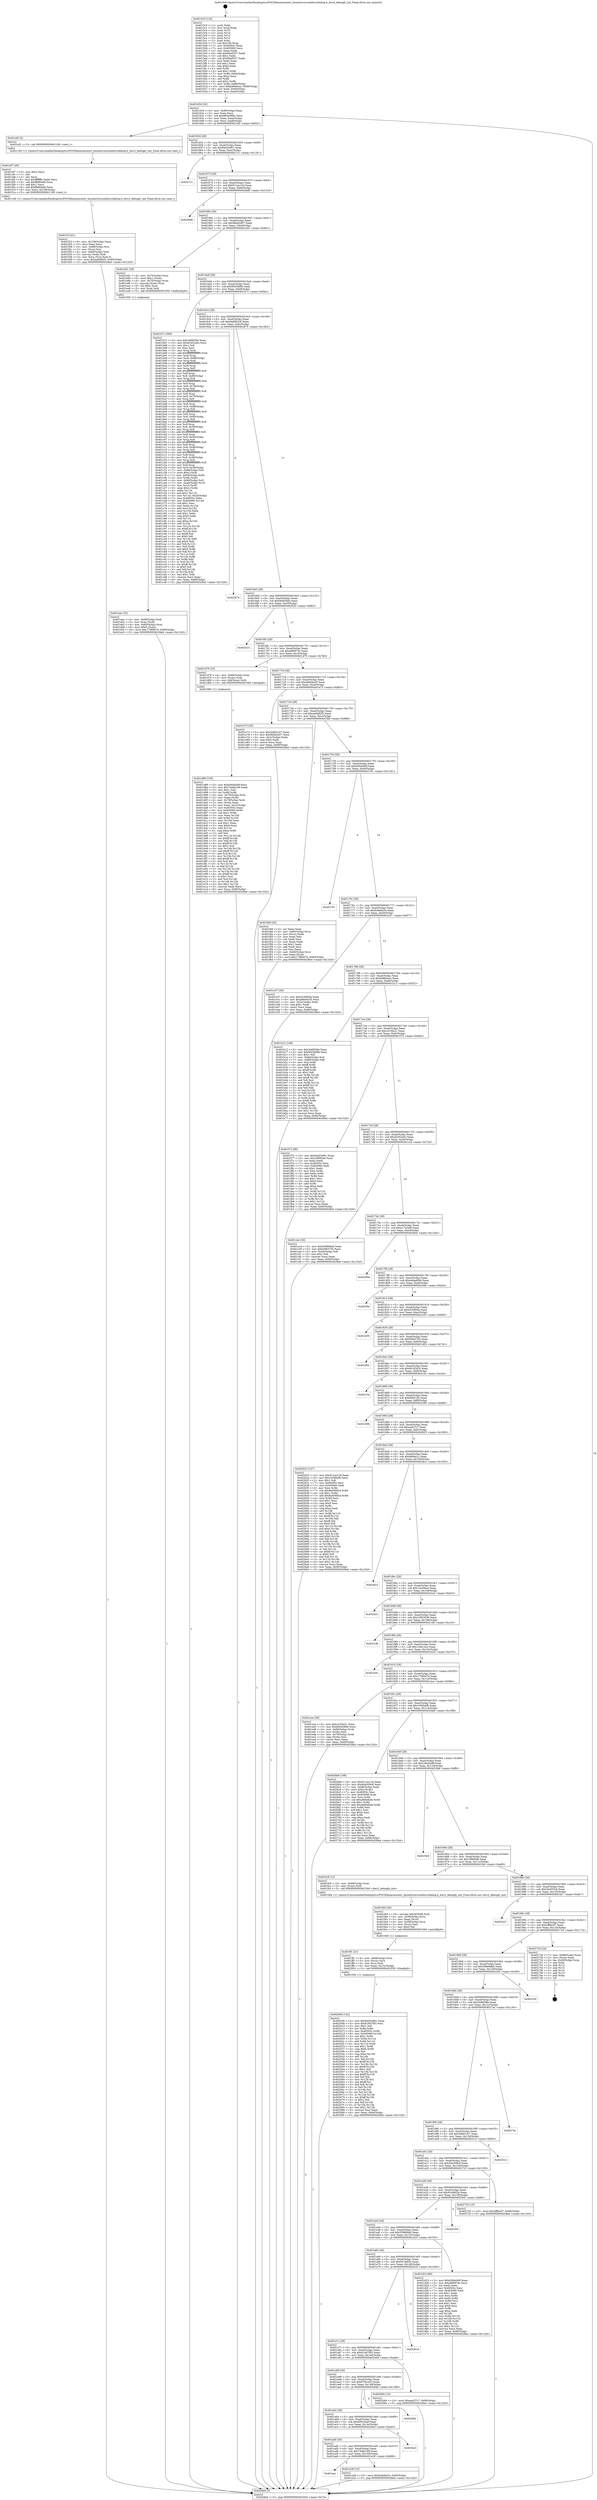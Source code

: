 digraph "0x4015c0" {
  label = "0x4015c0 (/mnt/c/Users/mathe/Desktop/tcc/POCII/binaries/extr_linuxdriversusbdwc2debug.h_dwc2_debugfs_init_Final-ollvm.out::main(0))"
  labelloc = "t"
  node[shape=record]

  Entry [label="",width=0.3,height=0.3,shape=circle,fillcolor=black,style=filled]
  "0x401634" [label="{
     0x401634 [32]\l
     | [instrs]\l
     &nbsp;&nbsp;0x401634 \<+6\>: mov -0x90(%rbp),%eax\l
     &nbsp;&nbsp;0x40163a \<+2\>: mov %eax,%ecx\l
     &nbsp;&nbsp;0x40163c \<+6\>: sub $0x800e3860,%ecx\l
     &nbsp;&nbsp;0x401642 \<+6\>: mov %eax,-0xa4(%rbp)\l
     &nbsp;&nbsp;0x401648 \<+6\>: mov %ecx,-0xa8(%rbp)\l
     &nbsp;&nbsp;0x40164e \<+6\>: je 0000000000401ef2 \<main+0x932\>\l
  }"]
  "0x401ef2" [label="{
     0x401ef2 [5]\l
     | [instrs]\l
     &nbsp;&nbsp;0x401ef2 \<+5\>: call 0000000000401160 \<next_i\>\l
     | [calls]\l
     &nbsp;&nbsp;0x401160 \{1\} (/mnt/c/Users/mathe/Desktop/tcc/POCII/binaries/extr_linuxdriversusbdwc2debug.h_dwc2_debugfs_init_Final-ollvm.out::next_i)\l
  }"]
  "0x401654" [label="{
     0x401654 [28]\l
     | [instrs]\l
     &nbsp;&nbsp;0x401654 \<+5\>: jmp 0000000000401659 \<main+0x99\>\l
     &nbsp;&nbsp;0x401659 \<+6\>: mov -0xa4(%rbp),%eax\l
     &nbsp;&nbsp;0x40165f \<+5\>: sub $0x84d24981,%eax\l
     &nbsp;&nbsp;0x401664 \<+6\>: mov %eax,-0xac(%rbp)\l
     &nbsp;&nbsp;0x40166a \<+6\>: je 00000000004027c1 \<main+0x1201\>\l
  }"]
  Exit [label="",width=0.3,height=0.3,shape=circle,fillcolor=black,style=filled,peripheries=2]
  "0x4027c1" [label="{
     0x4027c1\l
  }", style=dashed]
  "0x401670" [label="{
     0x401670 [28]\l
     | [instrs]\l
     &nbsp;&nbsp;0x401670 \<+5\>: jmp 0000000000401675 \<main+0xb5\>\l
     &nbsp;&nbsp;0x401675 \<+6\>: mov -0xa4(%rbp),%eax\l
     &nbsp;&nbsp;0x40167b \<+5\>: sub $0x911ea12d,%eax\l
     &nbsp;&nbsp;0x401680 \<+6\>: mov %eax,-0xb0(%rbp)\l
     &nbsp;&nbsp;0x401686 \<+6\>: je 00000000004028d6 \<main+0x1316\>\l
  }"]
  "0x402006" [label="{
     0x402006 [142]\l
     | [instrs]\l
     &nbsp;&nbsp;0x402006 \<+5\>: mov $0x84d24981,%eax\l
     &nbsp;&nbsp;0x40200b \<+5\>: mov $0x616d7f93,%esi\l
     &nbsp;&nbsp;0x402010 \<+2\>: mov $0x1,%dl\l
     &nbsp;&nbsp;0x402012 \<+3\>: xor %r8d,%r8d\l
     &nbsp;&nbsp;0x402015 \<+8\>: mov 0x40505c,%r9d\l
     &nbsp;&nbsp;0x40201d \<+8\>: mov 0x405060,%r10d\l
     &nbsp;&nbsp;0x402025 \<+4\>: sub $0x1,%r8d\l
     &nbsp;&nbsp;0x402029 \<+3\>: mov %r9d,%r11d\l
     &nbsp;&nbsp;0x40202c \<+3\>: add %r8d,%r11d\l
     &nbsp;&nbsp;0x40202f \<+4\>: imul %r11d,%r9d\l
     &nbsp;&nbsp;0x402033 \<+4\>: and $0x1,%r9d\l
     &nbsp;&nbsp;0x402037 \<+4\>: cmp $0x0,%r9d\l
     &nbsp;&nbsp;0x40203b \<+3\>: sete %bl\l
     &nbsp;&nbsp;0x40203e \<+4\>: cmp $0xa,%r10d\l
     &nbsp;&nbsp;0x402042 \<+4\>: setl %r14b\l
     &nbsp;&nbsp;0x402046 \<+3\>: mov %bl,%r15b\l
     &nbsp;&nbsp;0x402049 \<+4\>: xor $0xff,%r15b\l
     &nbsp;&nbsp;0x40204d \<+3\>: mov %r14b,%r12b\l
     &nbsp;&nbsp;0x402050 \<+4\>: xor $0xff,%r12b\l
     &nbsp;&nbsp;0x402054 \<+3\>: xor $0x1,%dl\l
     &nbsp;&nbsp;0x402057 \<+3\>: mov %r15b,%r13b\l
     &nbsp;&nbsp;0x40205a \<+4\>: and $0xff,%r13b\l
     &nbsp;&nbsp;0x40205e \<+2\>: and %dl,%bl\l
     &nbsp;&nbsp;0x402060 \<+3\>: mov %r12b,%cl\l
     &nbsp;&nbsp;0x402063 \<+3\>: and $0xff,%cl\l
     &nbsp;&nbsp;0x402066 \<+3\>: and %dl,%r14b\l
     &nbsp;&nbsp;0x402069 \<+3\>: or %bl,%r13b\l
     &nbsp;&nbsp;0x40206c \<+3\>: or %r14b,%cl\l
     &nbsp;&nbsp;0x40206f \<+3\>: xor %cl,%r13b\l
     &nbsp;&nbsp;0x402072 \<+3\>: or %r12b,%r15b\l
     &nbsp;&nbsp;0x402075 \<+4\>: xor $0xff,%r15b\l
     &nbsp;&nbsp;0x402079 \<+3\>: or $0x1,%dl\l
     &nbsp;&nbsp;0x40207c \<+3\>: and %dl,%r15b\l
     &nbsp;&nbsp;0x40207f \<+3\>: or %r15b,%r13b\l
     &nbsp;&nbsp;0x402082 \<+4\>: test $0x1,%r13b\l
     &nbsp;&nbsp;0x402086 \<+3\>: cmovne %esi,%eax\l
     &nbsp;&nbsp;0x402089 \<+6\>: mov %eax,-0x90(%rbp)\l
     &nbsp;&nbsp;0x40208f \<+5\>: jmp 00000000004028ed \<main+0x132d\>\l
  }"]
  "0x4028d6" [label="{
     0x4028d6\l
  }", style=dashed]
  "0x40168c" [label="{
     0x40168c [28]\l
     | [instrs]\l
     &nbsp;&nbsp;0x40168c \<+5\>: jmp 0000000000401691 \<main+0xd1\>\l
     &nbsp;&nbsp;0x401691 \<+6\>: mov -0xa4(%rbp),%eax\l
     &nbsp;&nbsp;0x401697 \<+5\>: sub $0x96dd2d57,%eax\l
     &nbsp;&nbsp;0x40169c \<+6\>: mov %eax,-0xb4(%rbp)\l
     &nbsp;&nbsp;0x4016a2 \<+6\>: je 0000000000401e91 \<main+0x8d1\>\l
  }"]
  "0x401ff1" [label="{
     0x401ff1 [21]\l
     | [instrs]\l
     &nbsp;&nbsp;0x401ff1 \<+4\>: mov -0x68(%rbp),%rcx\l
     &nbsp;&nbsp;0x401ff5 \<+3\>: mov (%rcx),%rcx\l
     &nbsp;&nbsp;0x401ff8 \<+3\>: mov %rcx,%rdi\l
     &nbsp;&nbsp;0x401ffb \<+6\>: mov %eax,-0x15c(%rbp)\l
     &nbsp;&nbsp;0x402001 \<+5\>: call 0000000000401030 \<free@plt\>\l
     | [calls]\l
     &nbsp;&nbsp;0x401030 \{1\} (unknown)\l
  }"]
  "0x401e91" [label="{
     0x401e91 [29]\l
     | [instrs]\l
     &nbsp;&nbsp;0x401e91 \<+4\>: mov -0x70(%rbp),%rax\l
     &nbsp;&nbsp;0x401e95 \<+6\>: movl $0x1,(%rax)\l
     &nbsp;&nbsp;0x401e9b \<+4\>: mov -0x70(%rbp),%rax\l
     &nbsp;&nbsp;0x401e9f \<+3\>: movslq (%rax),%rax\l
     &nbsp;&nbsp;0x401ea2 \<+4\>: shl $0x2,%rax\l
     &nbsp;&nbsp;0x401ea6 \<+3\>: mov %rax,%rdi\l
     &nbsp;&nbsp;0x401ea9 \<+5\>: call 0000000000401050 \<malloc@plt\>\l
     | [calls]\l
     &nbsp;&nbsp;0x401050 \{1\} (unknown)\l
  }"]
  "0x4016a8" [label="{
     0x4016a8 [28]\l
     | [instrs]\l
     &nbsp;&nbsp;0x4016a8 \<+5\>: jmp 00000000004016ad \<main+0xed\>\l
     &nbsp;&nbsp;0x4016ad \<+6\>: mov -0xa4(%rbp),%eax\l
     &nbsp;&nbsp;0x4016b3 \<+5\>: sub $0x9925bf9b,%eax\l
     &nbsp;&nbsp;0x4016b8 \<+6\>: mov %eax,-0xb8(%rbp)\l
     &nbsp;&nbsp;0x4016be \<+6\>: je 0000000000401b7c \<main+0x5bc\>\l
  }"]
  "0x401fd4" [label="{
     0x401fd4 [29]\l
     | [instrs]\l
     &nbsp;&nbsp;0x401fd4 \<+10\>: movabs $0x4030d6,%rdi\l
     &nbsp;&nbsp;0x401fde \<+4\>: mov -0x58(%rbp),%rcx\l
     &nbsp;&nbsp;0x401fe2 \<+2\>: mov %eax,(%rcx)\l
     &nbsp;&nbsp;0x401fe4 \<+4\>: mov -0x58(%rbp),%rcx\l
     &nbsp;&nbsp;0x401fe8 \<+2\>: mov (%rcx),%esi\l
     &nbsp;&nbsp;0x401fea \<+2\>: mov $0x0,%al\l
     &nbsp;&nbsp;0x401fec \<+5\>: call 0000000000401040 \<printf@plt\>\l
     | [calls]\l
     &nbsp;&nbsp;0x401040 \{1\} (unknown)\l
  }"]
  "0x401b7c" [label="{
     0x401b7c [360]\l
     | [instrs]\l
     &nbsp;&nbsp;0x401b7c \<+5\>: mov $0x3e6fd38e,%eax\l
     &nbsp;&nbsp;0x401b81 \<+5\>: mov $0xd2452e0c,%ecx\l
     &nbsp;&nbsp;0x401b86 \<+2\>: mov $0x1,%dl\l
     &nbsp;&nbsp;0x401b88 \<+2\>: xor %esi,%esi\l
     &nbsp;&nbsp;0x401b8a \<+3\>: mov %rsp,%rdi\l
     &nbsp;&nbsp;0x401b8d \<+4\>: add $0xfffffffffffffff0,%rdi\l
     &nbsp;&nbsp;0x401b91 \<+3\>: mov %rdi,%rsp\l
     &nbsp;&nbsp;0x401b94 \<+7\>: mov %rdi,-0x88(%rbp)\l
     &nbsp;&nbsp;0x401b9b \<+3\>: mov %rsp,%rdi\l
     &nbsp;&nbsp;0x401b9e \<+4\>: add $0xfffffffffffffff0,%rdi\l
     &nbsp;&nbsp;0x401ba2 \<+3\>: mov %rdi,%rsp\l
     &nbsp;&nbsp;0x401ba5 \<+3\>: mov %rsp,%r8\l
     &nbsp;&nbsp;0x401ba8 \<+4\>: add $0xfffffffffffffff0,%r8\l
     &nbsp;&nbsp;0x401bac \<+3\>: mov %r8,%rsp\l
     &nbsp;&nbsp;0x401baf \<+4\>: mov %r8,-0x80(%rbp)\l
     &nbsp;&nbsp;0x401bb3 \<+3\>: mov %rsp,%r8\l
     &nbsp;&nbsp;0x401bb6 \<+4\>: add $0xfffffffffffffff0,%r8\l
     &nbsp;&nbsp;0x401bba \<+3\>: mov %r8,%rsp\l
     &nbsp;&nbsp;0x401bbd \<+4\>: mov %r8,-0x78(%rbp)\l
     &nbsp;&nbsp;0x401bc1 \<+3\>: mov %rsp,%r8\l
     &nbsp;&nbsp;0x401bc4 \<+4\>: add $0xfffffffffffffff0,%r8\l
     &nbsp;&nbsp;0x401bc8 \<+3\>: mov %r8,%rsp\l
     &nbsp;&nbsp;0x401bcb \<+4\>: mov %r8,-0x70(%rbp)\l
     &nbsp;&nbsp;0x401bcf \<+3\>: mov %rsp,%r8\l
     &nbsp;&nbsp;0x401bd2 \<+4\>: add $0xfffffffffffffff0,%r8\l
     &nbsp;&nbsp;0x401bd6 \<+3\>: mov %r8,%rsp\l
     &nbsp;&nbsp;0x401bd9 \<+4\>: mov %r8,-0x68(%rbp)\l
     &nbsp;&nbsp;0x401bdd \<+3\>: mov %rsp,%r8\l
     &nbsp;&nbsp;0x401be0 \<+4\>: add $0xfffffffffffffff0,%r8\l
     &nbsp;&nbsp;0x401be4 \<+3\>: mov %r8,%rsp\l
     &nbsp;&nbsp;0x401be7 \<+4\>: mov %r8,-0x60(%rbp)\l
     &nbsp;&nbsp;0x401beb \<+3\>: mov %rsp,%r8\l
     &nbsp;&nbsp;0x401bee \<+4\>: add $0xfffffffffffffff0,%r8\l
     &nbsp;&nbsp;0x401bf2 \<+3\>: mov %r8,%rsp\l
     &nbsp;&nbsp;0x401bf5 \<+4\>: mov %r8,-0x58(%rbp)\l
     &nbsp;&nbsp;0x401bf9 \<+3\>: mov %rsp,%r8\l
     &nbsp;&nbsp;0x401bfc \<+4\>: add $0xfffffffffffffff0,%r8\l
     &nbsp;&nbsp;0x401c00 \<+3\>: mov %r8,%rsp\l
     &nbsp;&nbsp;0x401c03 \<+4\>: mov %r8,-0x50(%rbp)\l
     &nbsp;&nbsp;0x401c07 \<+3\>: mov %rsp,%r8\l
     &nbsp;&nbsp;0x401c0a \<+4\>: add $0xfffffffffffffff0,%r8\l
     &nbsp;&nbsp;0x401c0e \<+3\>: mov %r8,%rsp\l
     &nbsp;&nbsp;0x401c11 \<+4\>: mov %r8,-0x48(%rbp)\l
     &nbsp;&nbsp;0x401c15 \<+3\>: mov %rsp,%r8\l
     &nbsp;&nbsp;0x401c18 \<+4\>: add $0xfffffffffffffff0,%r8\l
     &nbsp;&nbsp;0x401c1c \<+3\>: mov %r8,%rsp\l
     &nbsp;&nbsp;0x401c1f \<+4\>: mov %r8,-0x40(%rbp)\l
     &nbsp;&nbsp;0x401c23 \<+3\>: mov %rsp,%r8\l
     &nbsp;&nbsp;0x401c26 \<+4\>: add $0xfffffffffffffff0,%r8\l
     &nbsp;&nbsp;0x401c2a \<+3\>: mov %r8,%rsp\l
     &nbsp;&nbsp;0x401c2d \<+4\>: mov %r8,-0x38(%rbp)\l
     &nbsp;&nbsp;0x401c31 \<+7\>: mov -0x88(%rbp),%r8\l
     &nbsp;&nbsp;0x401c38 \<+7\>: movl $0x0,(%r8)\l
     &nbsp;&nbsp;0x401c3f \<+7\>: mov -0x94(%rbp),%r9d\l
     &nbsp;&nbsp;0x401c46 \<+3\>: mov %r9d,(%rdi)\l
     &nbsp;&nbsp;0x401c49 \<+4\>: mov -0x80(%rbp),%r8\l
     &nbsp;&nbsp;0x401c4d \<+7\>: mov -0xa0(%rbp),%r10\l
     &nbsp;&nbsp;0x401c54 \<+3\>: mov %r10,(%r8)\l
     &nbsp;&nbsp;0x401c57 \<+3\>: cmpl $0x2,(%rdi)\l
     &nbsp;&nbsp;0x401c5a \<+4\>: setne %r11b\l
     &nbsp;&nbsp;0x401c5e \<+4\>: and $0x1,%r11b\l
     &nbsp;&nbsp;0x401c62 \<+4\>: mov %r11b,-0x2d(%rbp)\l
     &nbsp;&nbsp;0x401c66 \<+7\>: mov 0x40505c,%ebx\l
     &nbsp;&nbsp;0x401c6d \<+8\>: mov 0x405060,%r14d\l
     &nbsp;&nbsp;0x401c75 \<+3\>: sub $0x1,%esi\l
     &nbsp;&nbsp;0x401c78 \<+3\>: mov %ebx,%r15d\l
     &nbsp;&nbsp;0x401c7b \<+3\>: add %esi,%r15d\l
     &nbsp;&nbsp;0x401c7e \<+4\>: imul %r15d,%ebx\l
     &nbsp;&nbsp;0x401c82 \<+3\>: and $0x1,%ebx\l
     &nbsp;&nbsp;0x401c85 \<+3\>: cmp $0x0,%ebx\l
     &nbsp;&nbsp;0x401c88 \<+4\>: sete %r11b\l
     &nbsp;&nbsp;0x401c8c \<+4\>: cmp $0xa,%r14d\l
     &nbsp;&nbsp;0x401c90 \<+4\>: setl %r12b\l
     &nbsp;&nbsp;0x401c94 \<+3\>: mov %r11b,%r13b\l
     &nbsp;&nbsp;0x401c97 \<+4\>: xor $0xff,%r13b\l
     &nbsp;&nbsp;0x401c9b \<+3\>: mov %r12b,%sil\l
     &nbsp;&nbsp;0x401c9e \<+4\>: xor $0xff,%sil\l
     &nbsp;&nbsp;0x401ca2 \<+3\>: xor $0x0,%dl\l
     &nbsp;&nbsp;0x401ca5 \<+3\>: mov %r13b,%dil\l
     &nbsp;&nbsp;0x401ca8 \<+4\>: and $0x0,%dil\l
     &nbsp;&nbsp;0x401cac \<+3\>: and %dl,%r11b\l
     &nbsp;&nbsp;0x401caf \<+3\>: mov %sil,%r8b\l
     &nbsp;&nbsp;0x401cb2 \<+4\>: and $0x0,%r8b\l
     &nbsp;&nbsp;0x401cb6 \<+3\>: and %dl,%r12b\l
     &nbsp;&nbsp;0x401cb9 \<+3\>: or %r11b,%dil\l
     &nbsp;&nbsp;0x401cbc \<+3\>: or %r12b,%r8b\l
     &nbsp;&nbsp;0x401cbf \<+3\>: xor %r8b,%dil\l
     &nbsp;&nbsp;0x401cc2 \<+3\>: or %sil,%r13b\l
     &nbsp;&nbsp;0x401cc5 \<+4\>: xor $0xff,%r13b\l
     &nbsp;&nbsp;0x401cc9 \<+3\>: or $0x0,%dl\l
     &nbsp;&nbsp;0x401ccc \<+3\>: and %dl,%r13b\l
     &nbsp;&nbsp;0x401ccf \<+3\>: or %r13b,%dil\l
     &nbsp;&nbsp;0x401cd2 \<+4\>: test $0x1,%dil\l
     &nbsp;&nbsp;0x401cd6 \<+3\>: cmovne %ecx,%eax\l
     &nbsp;&nbsp;0x401cd9 \<+6\>: mov %eax,-0x90(%rbp)\l
     &nbsp;&nbsp;0x401cdf \<+5\>: jmp 00000000004028ed \<main+0x132d\>\l
  }"]
  "0x4016c4" [label="{
     0x4016c4 [28]\l
     | [instrs]\l
     &nbsp;&nbsp;0x4016c4 \<+5\>: jmp 00000000004016c9 \<main+0x109\>\l
     &nbsp;&nbsp;0x4016c9 \<+6\>: mov -0xa4(%rbp),%eax\l
     &nbsp;&nbsp;0x4016cf \<+5\>: sub $0x9a8803c9,%eax\l
     &nbsp;&nbsp;0x4016d4 \<+6\>: mov %eax,-0xbc(%rbp)\l
     &nbsp;&nbsp;0x4016da \<+6\>: je 0000000000402875 \<main+0x12b5\>\l
  }"]
  "0x401f1f" [label="{
     0x401f1f [41]\l
     | [instrs]\l
     &nbsp;&nbsp;0x401f1f \<+6\>: mov -0x158(%rbp),%ecx\l
     &nbsp;&nbsp;0x401f25 \<+3\>: imul %eax,%ecx\l
     &nbsp;&nbsp;0x401f28 \<+4\>: mov -0x68(%rbp),%rsi\l
     &nbsp;&nbsp;0x401f2c \<+3\>: mov (%rsi),%rsi\l
     &nbsp;&nbsp;0x401f2f \<+4\>: mov -0x60(%rbp),%rdi\l
     &nbsp;&nbsp;0x401f33 \<+3\>: movslq (%rdi),%rdi\l
     &nbsp;&nbsp;0x401f36 \<+3\>: mov %ecx,(%rsi,%rdi,4)\l
     &nbsp;&nbsp;0x401f39 \<+10\>: movl $0xae0d82f3,-0x90(%rbp)\l
     &nbsp;&nbsp;0x401f43 \<+5\>: jmp 00000000004028ed \<main+0x132d\>\l
  }"]
  "0x402875" [label="{
     0x402875\l
  }", style=dashed]
  "0x4016e0" [label="{
     0x4016e0 [28]\l
     | [instrs]\l
     &nbsp;&nbsp;0x4016e0 \<+5\>: jmp 00000000004016e5 \<main+0x125\>\l
     &nbsp;&nbsp;0x4016e5 \<+6\>: mov -0xa4(%rbp),%eax\l
     &nbsp;&nbsp;0x4016eb \<+5\>: sub $0x9ef438da,%eax\l
     &nbsp;&nbsp;0x4016f0 \<+6\>: mov %eax,-0xc0(%rbp)\l
     &nbsp;&nbsp;0x4016f6 \<+6\>: je 0000000000402523 \<main+0xf63\>\l
  }"]
  "0x401ef7" [label="{
     0x401ef7 [40]\l
     | [instrs]\l
     &nbsp;&nbsp;0x401ef7 \<+5\>: mov $0x2,%ecx\l
     &nbsp;&nbsp;0x401efc \<+1\>: cltd\l
     &nbsp;&nbsp;0x401efd \<+2\>: idiv %ecx\l
     &nbsp;&nbsp;0x401eff \<+6\>: imul $0xfffffffe,%edx,%ecx\l
     &nbsp;&nbsp;0x401f05 \<+6\>: sub $0xffe80a68,%ecx\l
     &nbsp;&nbsp;0x401f0b \<+3\>: add $0x1,%ecx\l
     &nbsp;&nbsp;0x401f0e \<+6\>: add $0xffe80a68,%ecx\l
     &nbsp;&nbsp;0x401f14 \<+6\>: mov %ecx,-0x158(%rbp)\l
     &nbsp;&nbsp;0x401f1a \<+5\>: call 0000000000401160 \<next_i\>\l
     | [calls]\l
     &nbsp;&nbsp;0x401160 \{1\} (/mnt/c/Users/mathe/Desktop/tcc/POCII/binaries/extr_linuxdriversusbdwc2debug.h_dwc2_debugfs_init_Final-ollvm.out::next_i)\l
  }"]
  "0x402523" [label="{
     0x402523\l
  }", style=dashed]
  "0x4016fc" [label="{
     0x4016fc [28]\l
     | [instrs]\l
     &nbsp;&nbsp;0x4016fc \<+5\>: jmp 0000000000401701 \<main+0x141\>\l
     &nbsp;&nbsp;0x401701 \<+6\>: mov -0xa4(%rbp),%eax\l
     &nbsp;&nbsp;0x401707 \<+5\>: sub $0xa6f697dc,%eax\l
     &nbsp;&nbsp;0x40170c \<+6\>: mov %eax,-0xc4(%rbp)\l
     &nbsp;&nbsp;0x401712 \<+6\>: je 0000000000401d79 \<main+0x7b9\>\l
  }"]
  "0x401eae" [label="{
     0x401eae [32]\l
     | [instrs]\l
     &nbsp;&nbsp;0x401eae \<+4\>: mov -0x68(%rbp),%rdi\l
     &nbsp;&nbsp;0x401eb2 \<+3\>: mov %rax,(%rdi)\l
     &nbsp;&nbsp;0x401eb5 \<+4\>: mov -0x60(%rbp),%rax\l
     &nbsp;&nbsp;0x401eb9 \<+6\>: movl $0x0,(%rax)\l
     &nbsp;&nbsp;0x401ebf \<+10\>: movl $0x17080d7d,-0x90(%rbp)\l
     &nbsp;&nbsp;0x401ec9 \<+5\>: jmp 00000000004028ed \<main+0x132d\>\l
  }"]
  "0x401d79" [label="{
     0x401d79 [16]\l
     | [instrs]\l
     &nbsp;&nbsp;0x401d79 \<+4\>: mov -0x80(%rbp),%rax\l
     &nbsp;&nbsp;0x401d7d \<+3\>: mov (%rax),%rax\l
     &nbsp;&nbsp;0x401d80 \<+4\>: mov 0x8(%rax),%rdi\l
     &nbsp;&nbsp;0x401d84 \<+5\>: call 0000000000401060 \<atoi@plt\>\l
     | [calls]\l
     &nbsp;&nbsp;0x401060 \{1\} (unknown)\l
  }"]
  "0x401718" [label="{
     0x401718 [28]\l
     | [instrs]\l
     &nbsp;&nbsp;0x401718 \<+5\>: jmp 000000000040171d \<main+0x15d\>\l
     &nbsp;&nbsp;0x40171d \<+6\>: mov -0xa4(%rbp),%eax\l
     &nbsp;&nbsp;0x401723 \<+5\>: sub $0xab6d4a35,%eax\l
     &nbsp;&nbsp;0x401728 \<+6\>: mov %eax,-0xc8(%rbp)\l
     &nbsp;&nbsp;0x40172e \<+6\>: je 0000000000401e73 \<main+0x8b3\>\l
  }"]
  "0x401aec" [label="{
     0x401aec\l
  }", style=dashed]
  "0x401e73" [label="{
     0x401e73 [30]\l
     | [instrs]\l
     &nbsp;&nbsp;0x401e73 \<+5\>: mov $0x3e9b5167,%eax\l
     &nbsp;&nbsp;0x401e78 \<+5\>: mov $0x96dd2d57,%ecx\l
     &nbsp;&nbsp;0x401e7d \<+3\>: mov -0x2c(%rbp),%edx\l
     &nbsp;&nbsp;0x401e80 \<+3\>: cmp $0x0,%edx\l
     &nbsp;&nbsp;0x401e83 \<+3\>: cmove %ecx,%eax\l
     &nbsp;&nbsp;0x401e86 \<+6\>: mov %eax,-0x90(%rbp)\l
     &nbsp;&nbsp;0x401e8c \<+5\>: jmp 00000000004028ed \<main+0x132d\>\l
  }"]
  "0x401734" [label="{
     0x401734 [28]\l
     | [instrs]\l
     &nbsp;&nbsp;0x401734 \<+5\>: jmp 0000000000401739 \<main+0x179\>\l
     &nbsp;&nbsp;0x401739 \<+6\>: mov -0xa4(%rbp),%eax\l
     &nbsp;&nbsp;0x40173f \<+5\>: sub $0xae0d82f3,%eax\l
     &nbsp;&nbsp;0x401744 \<+6\>: mov %eax,-0xcc(%rbp)\l
     &nbsp;&nbsp;0x40174a \<+6\>: je 0000000000401f48 \<main+0x988\>\l
  }"]
  "0x401e28" [label="{
     0x401e28 [15]\l
     | [instrs]\l
     &nbsp;&nbsp;0x401e28 \<+10\>: movl $0xbc8e8a34,-0x90(%rbp)\l
     &nbsp;&nbsp;0x401e32 \<+5\>: jmp 00000000004028ed \<main+0x132d\>\l
  }"]
  "0x401f48" [label="{
     0x401f48 [42]\l
     | [instrs]\l
     &nbsp;&nbsp;0x401f48 \<+2\>: xor %eax,%eax\l
     &nbsp;&nbsp;0x401f4a \<+4\>: mov -0x60(%rbp),%rcx\l
     &nbsp;&nbsp;0x401f4e \<+2\>: mov (%rcx),%edx\l
     &nbsp;&nbsp;0x401f50 \<+2\>: mov %eax,%esi\l
     &nbsp;&nbsp;0x401f52 \<+2\>: sub %edx,%esi\l
     &nbsp;&nbsp;0x401f54 \<+2\>: mov %eax,%edx\l
     &nbsp;&nbsp;0x401f56 \<+3\>: sub $0x1,%edx\l
     &nbsp;&nbsp;0x401f59 \<+2\>: add %edx,%esi\l
     &nbsp;&nbsp;0x401f5b \<+2\>: sub %esi,%eax\l
     &nbsp;&nbsp;0x401f5d \<+4\>: mov -0x60(%rbp),%rcx\l
     &nbsp;&nbsp;0x401f61 \<+2\>: mov %eax,(%rcx)\l
     &nbsp;&nbsp;0x401f63 \<+10\>: movl $0x17080d7d,-0x90(%rbp)\l
     &nbsp;&nbsp;0x401f6d \<+5\>: jmp 00000000004028ed \<main+0x132d\>\l
  }"]
  "0x401750" [label="{
     0x401750 [28]\l
     | [instrs]\l
     &nbsp;&nbsp;0x401750 \<+5\>: jmp 0000000000401755 \<main+0x195\>\l
     &nbsp;&nbsp;0x401755 \<+6\>: mov -0xa4(%rbp),%eax\l
     &nbsp;&nbsp;0x40175b \<+5\>: sub $0xb56dd40f,%eax\l
     &nbsp;&nbsp;0x401760 \<+6\>: mov %eax,-0xd0(%rbp)\l
     &nbsp;&nbsp;0x401766 \<+6\>: je 0000000000402791 \<main+0x11d1\>\l
  }"]
  "0x401ad0" [label="{
     0x401ad0 [28]\l
     | [instrs]\l
     &nbsp;&nbsp;0x401ad0 \<+5\>: jmp 0000000000401ad5 \<main+0x515\>\l
     &nbsp;&nbsp;0x401ad5 \<+6\>: mov -0xa4(%rbp),%eax\l
     &nbsp;&nbsp;0x401adb \<+5\>: sub $0x74dde169,%eax\l
     &nbsp;&nbsp;0x401ae0 \<+6\>: mov %eax,-0x150(%rbp)\l
     &nbsp;&nbsp;0x401ae6 \<+6\>: je 0000000000401e28 \<main+0x868\>\l
  }"]
  "0x402791" [label="{
     0x402791\l
  }", style=dashed]
  "0x40176c" [label="{
     0x40176c [28]\l
     | [instrs]\l
     &nbsp;&nbsp;0x40176c \<+5\>: jmp 0000000000401771 \<main+0x1b1\>\l
     &nbsp;&nbsp;0x401771 \<+6\>: mov -0xa4(%rbp),%eax\l
     &nbsp;&nbsp;0x401777 \<+5\>: sub $0xbc8e8a34,%eax\l
     &nbsp;&nbsp;0x40177c \<+6\>: mov %eax,-0xd4(%rbp)\l
     &nbsp;&nbsp;0x401782 \<+6\>: je 0000000000401e37 \<main+0x877\>\l
  }"]
  "0x4020a3" [label="{
     0x4020a3\l
  }", style=dashed]
  "0x401e37" [label="{
     0x401e37 [30]\l
     | [instrs]\l
     &nbsp;&nbsp;0x401e37 \<+5\>: mov $0xe530f44b,%eax\l
     &nbsp;&nbsp;0x401e3c \<+5\>: mov $0xab6d4a35,%ecx\l
     &nbsp;&nbsp;0x401e41 \<+3\>: mov -0x2c(%rbp),%edx\l
     &nbsp;&nbsp;0x401e44 \<+3\>: cmp $0x1,%edx\l
     &nbsp;&nbsp;0x401e47 \<+3\>: cmovl %ecx,%eax\l
     &nbsp;&nbsp;0x401e4a \<+6\>: mov %eax,-0x90(%rbp)\l
     &nbsp;&nbsp;0x401e50 \<+5\>: jmp 00000000004028ed \<main+0x132d\>\l
  }"]
  "0x401788" [label="{
     0x401788 [28]\l
     | [instrs]\l
     &nbsp;&nbsp;0x401788 \<+5\>: jmp 000000000040178d \<main+0x1cd\>\l
     &nbsp;&nbsp;0x40178d \<+6\>: mov -0xa4(%rbp),%eax\l
     &nbsp;&nbsp;0x401793 \<+5\>: sub $0xbd6b9cec,%eax\l
     &nbsp;&nbsp;0x401798 \<+6\>: mov %eax,-0xd8(%rbp)\l
     &nbsp;&nbsp;0x40179e \<+6\>: je 0000000000401b12 \<main+0x552\>\l
  }"]
  "0x401ab4" [label="{
     0x401ab4 [28]\l
     | [instrs]\l
     &nbsp;&nbsp;0x401ab4 \<+5\>: jmp 0000000000401ab9 \<main+0x4f9\>\l
     &nbsp;&nbsp;0x401ab9 \<+6\>: mov -0xa4(%rbp),%eax\l
     &nbsp;&nbsp;0x401abf \<+5\>: sub $0x69916aaf,%eax\l
     &nbsp;&nbsp;0x401ac4 \<+6\>: mov %eax,-0x14c(%rbp)\l
     &nbsp;&nbsp;0x401aca \<+6\>: je 00000000004020a3 \<main+0xae3\>\l
  }"]
  "0x401b12" [label="{
     0x401b12 [106]\l
     | [instrs]\l
     &nbsp;&nbsp;0x401b12 \<+5\>: mov $0x3e6fd38e,%eax\l
     &nbsp;&nbsp;0x401b17 \<+5\>: mov $0x9925bf9b,%ecx\l
     &nbsp;&nbsp;0x401b1c \<+2\>: mov $0x1,%dl\l
     &nbsp;&nbsp;0x401b1e \<+7\>: mov -0x8a(%rbp),%sil\l
     &nbsp;&nbsp;0x401b25 \<+7\>: mov -0x89(%rbp),%dil\l
     &nbsp;&nbsp;0x401b2c \<+3\>: mov %sil,%r8b\l
     &nbsp;&nbsp;0x401b2f \<+4\>: xor $0xff,%r8b\l
     &nbsp;&nbsp;0x401b33 \<+3\>: mov %dil,%r9b\l
     &nbsp;&nbsp;0x401b36 \<+4\>: xor $0xff,%r9b\l
     &nbsp;&nbsp;0x401b3a \<+3\>: xor $0x1,%dl\l
     &nbsp;&nbsp;0x401b3d \<+3\>: mov %r8b,%r10b\l
     &nbsp;&nbsp;0x401b40 \<+4\>: and $0xff,%r10b\l
     &nbsp;&nbsp;0x401b44 \<+3\>: and %dl,%sil\l
     &nbsp;&nbsp;0x401b47 \<+3\>: mov %r9b,%r11b\l
     &nbsp;&nbsp;0x401b4a \<+4\>: and $0xff,%r11b\l
     &nbsp;&nbsp;0x401b4e \<+3\>: and %dl,%dil\l
     &nbsp;&nbsp;0x401b51 \<+3\>: or %sil,%r10b\l
     &nbsp;&nbsp;0x401b54 \<+3\>: or %dil,%r11b\l
     &nbsp;&nbsp;0x401b57 \<+3\>: xor %r11b,%r10b\l
     &nbsp;&nbsp;0x401b5a \<+3\>: or %r9b,%r8b\l
     &nbsp;&nbsp;0x401b5d \<+4\>: xor $0xff,%r8b\l
     &nbsp;&nbsp;0x401b61 \<+3\>: or $0x1,%dl\l
     &nbsp;&nbsp;0x401b64 \<+3\>: and %dl,%r8b\l
     &nbsp;&nbsp;0x401b67 \<+3\>: or %r8b,%r10b\l
     &nbsp;&nbsp;0x401b6a \<+4\>: test $0x1,%r10b\l
     &nbsp;&nbsp;0x401b6e \<+3\>: cmovne %ecx,%eax\l
     &nbsp;&nbsp;0x401b71 \<+6\>: mov %eax,-0x90(%rbp)\l
     &nbsp;&nbsp;0x401b77 \<+5\>: jmp 00000000004028ed \<main+0x132d\>\l
  }"]
  "0x4017a4" [label="{
     0x4017a4 [28]\l
     | [instrs]\l
     &nbsp;&nbsp;0x4017a4 \<+5\>: jmp 00000000004017a9 \<main+0x1e9\>\l
     &nbsp;&nbsp;0x4017a9 \<+6\>: mov -0xa4(%rbp),%eax\l
     &nbsp;&nbsp;0x4017af \<+5\>: sub $0xc41f4e21,%eax\l
     &nbsp;&nbsp;0x4017b4 \<+6\>: mov %eax,-0xdc(%rbp)\l
     &nbsp;&nbsp;0x4017ba \<+6\>: je 0000000000401f72 \<main+0x9b2\>\l
  }"]
  "0x4028ed" [label="{
     0x4028ed [5]\l
     | [instrs]\l
     &nbsp;&nbsp;0x4028ed \<+5\>: jmp 0000000000401634 \<main+0x74\>\l
  }"]
  "0x4015c0" [label="{
     0x4015c0 [116]\l
     | [instrs]\l
     &nbsp;&nbsp;0x4015c0 \<+1\>: push %rbp\l
     &nbsp;&nbsp;0x4015c1 \<+3\>: mov %rsp,%rbp\l
     &nbsp;&nbsp;0x4015c4 \<+2\>: push %r15\l
     &nbsp;&nbsp;0x4015c6 \<+2\>: push %r14\l
     &nbsp;&nbsp;0x4015c8 \<+2\>: push %r13\l
     &nbsp;&nbsp;0x4015ca \<+2\>: push %r12\l
     &nbsp;&nbsp;0x4015cc \<+1\>: push %rbx\l
     &nbsp;&nbsp;0x4015cd \<+7\>: sub $0x158,%rsp\l
     &nbsp;&nbsp;0x4015d4 \<+7\>: mov 0x40505c,%eax\l
     &nbsp;&nbsp;0x4015db \<+7\>: mov 0x405060,%ecx\l
     &nbsp;&nbsp;0x4015e2 \<+2\>: mov %eax,%edx\l
     &nbsp;&nbsp;0x4015e4 \<+6\>: add $0xf4bef327,%edx\l
     &nbsp;&nbsp;0x4015ea \<+3\>: sub $0x1,%edx\l
     &nbsp;&nbsp;0x4015ed \<+6\>: sub $0xf4bef327,%edx\l
     &nbsp;&nbsp;0x4015f3 \<+3\>: imul %edx,%eax\l
     &nbsp;&nbsp;0x4015f6 \<+3\>: and $0x1,%eax\l
     &nbsp;&nbsp;0x4015f9 \<+3\>: cmp $0x0,%eax\l
     &nbsp;&nbsp;0x4015fc \<+4\>: sete %r8b\l
     &nbsp;&nbsp;0x401600 \<+4\>: and $0x1,%r8b\l
     &nbsp;&nbsp;0x401604 \<+7\>: mov %r8b,-0x8a(%rbp)\l
     &nbsp;&nbsp;0x40160b \<+3\>: cmp $0xa,%ecx\l
     &nbsp;&nbsp;0x40160e \<+4\>: setl %r8b\l
     &nbsp;&nbsp;0x401612 \<+4\>: and $0x1,%r8b\l
     &nbsp;&nbsp;0x401616 \<+7\>: mov %r8b,-0x89(%rbp)\l
     &nbsp;&nbsp;0x40161d \<+10\>: movl $0xbd6b9cec,-0x90(%rbp)\l
     &nbsp;&nbsp;0x401627 \<+6\>: mov %edi,-0x94(%rbp)\l
     &nbsp;&nbsp;0x40162d \<+7\>: mov %rsi,-0xa0(%rbp)\l
  }"]
  "0x40284b" [label="{
     0x40284b\l
  }", style=dashed]
  "0x401a98" [label="{
     0x401a98 [28]\l
     | [instrs]\l
     &nbsp;&nbsp;0x401a98 \<+5\>: jmp 0000000000401a9d \<main+0x4dd\>\l
     &nbsp;&nbsp;0x401a9d \<+6\>: mov -0xa4(%rbp),%eax\l
     &nbsp;&nbsp;0x401aa3 \<+5\>: sub $0x67f41e23,%eax\l
     &nbsp;&nbsp;0x401aa8 \<+6\>: mov %eax,-0x148(%rbp)\l
     &nbsp;&nbsp;0x401aae \<+6\>: je 000000000040284b \<main+0x128b\>\l
  }"]
  "0x401f72" [label="{
     0x401f72 [86]\l
     | [instrs]\l
     &nbsp;&nbsp;0x401f72 \<+5\>: mov $0x84d24981,%eax\l
     &nbsp;&nbsp;0x401f77 \<+5\>: mov $0x1f96f0a6,%ecx\l
     &nbsp;&nbsp;0x401f7c \<+2\>: xor %edx,%edx\l
     &nbsp;&nbsp;0x401f7e \<+7\>: mov 0x40505c,%esi\l
     &nbsp;&nbsp;0x401f85 \<+7\>: mov 0x405060,%edi\l
     &nbsp;&nbsp;0x401f8c \<+3\>: sub $0x1,%edx\l
     &nbsp;&nbsp;0x401f8f \<+3\>: mov %esi,%r8d\l
     &nbsp;&nbsp;0x401f92 \<+3\>: add %edx,%r8d\l
     &nbsp;&nbsp;0x401f95 \<+4\>: imul %r8d,%esi\l
     &nbsp;&nbsp;0x401f99 \<+3\>: and $0x1,%esi\l
     &nbsp;&nbsp;0x401f9c \<+3\>: cmp $0x0,%esi\l
     &nbsp;&nbsp;0x401f9f \<+4\>: sete %r9b\l
     &nbsp;&nbsp;0x401fa3 \<+3\>: cmp $0xa,%edi\l
     &nbsp;&nbsp;0x401fa6 \<+4\>: setl %r10b\l
     &nbsp;&nbsp;0x401faa \<+3\>: mov %r9b,%r11b\l
     &nbsp;&nbsp;0x401fad \<+3\>: and %r10b,%r11b\l
     &nbsp;&nbsp;0x401fb0 \<+3\>: xor %r10b,%r9b\l
     &nbsp;&nbsp;0x401fb3 \<+3\>: or %r9b,%r11b\l
     &nbsp;&nbsp;0x401fb6 \<+4\>: test $0x1,%r11b\l
     &nbsp;&nbsp;0x401fba \<+3\>: cmovne %ecx,%eax\l
     &nbsp;&nbsp;0x401fbd \<+6\>: mov %eax,-0x90(%rbp)\l
     &nbsp;&nbsp;0x401fc3 \<+5\>: jmp 00000000004028ed \<main+0x132d\>\l
  }"]
  "0x4017c0" [label="{
     0x4017c0 [28]\l
     | [instrs]\l
     &nbsp;&nbsp;0x4017c0 \<+5\>: jmp 00000000004017c5 \<main+0x205\>\l
     &nbsp;&nbsp;0x4017c5 \<+6\>: mov -0xa4(%rbp),%eax\l
     &nbsp;&nbsp;0x4017cb \<+5\>: sub $0xd2452e0c,%eax\l
     &nbsp;&nbsp;0x4017d0 \<+6\>: mov %eax,-0xe0(%rbp)\l
     &nbsp;&nbsp;0x4017d6 \<+6\>: je 0000000000401ce4 \<main+0x724\>\l
  }"]
  "0x402094" [label="{
     0x402094 [15]\l
     | [instrs]\l
     &nbsp;&nbsp;0x402094 \<+10\>: movl $0xaad37c7,-0x90(%rbp)\l
     &nbsp;&nbsp;0x40209e \<+5\>: jmp 00000000004028ed \<main+0x132d\>\l
  }"]
  "0x401ce4" [label="{
     0x401ce4 [30]\l
     | [instrs]\l
     &nbsp;&nbsp;0x401ce4 \<+5\>: mov $0x559868a0,%eax\l
     &nbsp;&nbsp;0x401ce9 \<+5\>: mov $0xf2963705,%ecx\l
     &nbsp;&nbsp;0x401cee \<+3\>: mov -0x2d(%rbp),%dl\l
     &nbsp;&nbsp;0x401cf1 \<+3\>: test $0x1,%dl\l
     &nbsp;&nbsp;0x401cf4 \<+3\>: cmovne %ecx,%eax\l
     &nbsp;&nbsp;0x401cf7 \<+6\>: mov %eax,-0x90(%rbp)\l
     &nbsp;&nbsp;0x401cfd \<+5\>: jmp 00000000004028ed \<main+0x132d\>\l
  }"]
  "0x4017dc" [label="{
     0x4017dc [28]\l
     | [instrs]\l
     &nbsp;&nbsp;0x4017dc \<+5\>: jmp 00000000004017e1 \<main+0x221\>\l
     &nbsp;&nbsp;0x4017e1 \<+6\>: mov -0xa4(%rbp),%eax\l
     &nbsp;&nbsp;0x4017e7 \<+5\>: sub $0xe17e3af5,%eax\l
     &nbsp;&nbsp;0x4017ec \<+6\>: mov %eax,-0xe4(%rbp)\l
     &nbsp;&nbsp;0x4017f2 \<+6\>: je 000000000040280e \<main+0x124e\>\l
  }"]
  "0x401a7c" [label="{
     0x401a7c [28]\l
     | [instrs]\l
     &nbsp;&nbsp;0x401a7c \<+5\>: jmp 0000000000401a81 \<main+0x4c1\>\l
     &nbsp;&nbsp;0x401a81 \<+6\>: mov -0xa4(%rbp),%eax\l
     &nbsp;&nbsp;0x401a87 \<+5\>: sub $0x616d7f93,%eax\l
     &nbsp;&nbsp;0x401a8c \<+6\>: mov %eax,-0x144(%rbp)\l
     &nbsp;&nbsp;0x401a92 \<+6\>: je 0000000000402094 \<main+0xad4\>\l
  }"]
  "0x40280e" [label="{
     0x40280e\l
  }", style=dashed]
  "0x4017f8" [label="{
     0x4017f8 [28]\l
     | [instrs]\l
     &nbsp;&nbsp;0x4017f8 \<+5\>: jmp 00000000004017fd \<main+0x23d\>\l
     &nbsp;&nbsp;0x4017fd \<+6\>: mov -0xa4(%rbp),%eax\l
     &nbsp;&nbsp;0x401803 \<+5\>: sub $0xe46ad006,%eax\l
     &nbsp;&nbsp;0x401808 \<+6\>: mov %eax,-0xe8(%rbp)\l
     &nbsp;&nbsp;0x40180e \<+6\>: je 00000000004020fe \<main+0xb3e\>\l
  }"]
  "0x402616" [label="{
     0x402616\l
  }", style=dashed]
  "0x4020fe" [label="{
     0x4020fe\l
  }", style=dashed]
  "0x401814" [label="{
     0x401814 [28]\l
     | [instrs]\l
     &nbsp;&nbsp;0x401814 \<+5\>: jmp 0000000000401819 \<main+0x259\>\l
     &nbsp;&nbsp;0x401819 \<+6\>: mov -0xa4(%rbp),%eax\l
     &nbsp;&nbsp;0x40181f \<+5\>: sub $0xe530f44b,%eax\l
     &nbsp;&nbsp;0x401824 \<+6\>: mov %eax,-0xec(%rbp)\l
     &nbsp;&nbsp;0x40182a \<+6\>: je 0000000000401e55 \<main+0x895\>\l
  }"]
  "0x401d89" [label="{
     0x401d89 [159]\l
     | [instrs]\l
     &nbsp;&nbsp;0x401d89 \<+5\>: mov $0xb56dd40f,%ecx\l
     &nbsp;&nbsp;0x401d8e \<+5\>: mov $0x74dde169,%edx\l
     &nbsp;&nbsp;0x401d93 \<+3\>: mov $0x1,%sil\l
     &nbsp;&nbsp;0x401d96 \<+3\>: xor %r8d,%r8d\l
     &nbsp;&nbsp;0x401d99 \<+4\>: mov -0x78(%rbp),%rdi\l
     &nbsp;&nbsp;0x401d9d \<+2\>: mov %eax,(%rdi)\l
     &nbsp;&nbsp;0x401d9f \<+4\>: mov -0x78(%rbp),%rdi\l
     &nbsp;&nbsp;0x401da3 \<+2\>: mov (%rdi),%eax\l
     &nbsp;&nbsp;0x401da5 \<+3\>: mov %eax,-0x2c(%rbp)\l
     &nbsp;&nbsp;0x401da8 \<+7\>: mov 0x40505c,%eax\l
     &nbsp;&nbsp;0x401daf \<+8\>: mov 0x405060,%r9d\l
     &nbsp;&nbsp;0x401db7 \<+4\>: sub $0x1,%r8d\l
     &nbsp;&nbsp;0x401dbb \<+3\>: mov %eax,%r10d\l
     &nbsp;&nbsp;0x401dbe \<+3\>: add %r8d,%r10d\l
     &nbsp;&nbsp;0x401dc1 \<+4\>: imul %r10d,%eax\l
     &nbsp;&nbsp;0x401dc5 \<+3\>: and $0x1,%eax\l
     &nbsp;&nbsp;0x401dc8 \<+3\>: cmp $0x0,%eax\l
     &nbsp;&nbsp;0x401dcb \<+4\>: sete %r11b\l
     &nbsp;&nbsp;0x401dcf \<+4\>: cmp $0xa,%r9d\l
     &nbsp;&nbsp;0x401dd3 \<+3\>: setl %bl\l
     &nbsp;&nbsp;0x401dd6 \<+3\>: mov %r11b,%r14b\l
     &nbsp;&nbsp;0x401dd9 \<+4\>: xor $0xff,%r14b\l
     &nbsp;&nbsp;0x401ddd \<+3\>: mov %bl,%r15b\l
     &nbsp;&nbsp;0x401de0 \<+4\>: xor $0xff,%r15b\l
     &nbsp;&nbsp;0x401de4 \<+4\>: xor $0x1,%sil\l
     &nbsp;&nbsp;0x401de8 \<+3\>: mov %r14b,%r12b\l
     &nbsp;&nbsp;0x401deb \<+4\>: and $0xff,%r12b\l
     &nbsp;&nbsp;0x401def \<+3\>: and %sil,%r11b\l
     &nbsp;&nbsp;0x401df2 \<+3\>: mov %r15b,%r13b\l
     &nbsp;&nbsp;0x401df5 \<+4\>: and $0xff,%r13b\l
     &nbsp;&nbsp;0x401df9 \<+3\>: and %sil,%bl\l
     &nbsp;&nbsp;0x401dfc \<+3\>: or %r11b,%r12b\l
     &nbsp;&nbsp;0x401dff \<+3\>: or %bl,%r13b\l
     &nbsp;&nbsp;0x401e02 \<+3\>: xor %r13b,%r12b\l
     &nbsp;&nbsp;0x401e05 \<+3\>: or %r15b,%r14b\l
     &nbsp;&nbsp;0x401e08 \<+4\>: xor $0xff,%r14b\l
     &nbsp;&nbsp;0x401e0c \<+4\>: or $0x1,%sil\l
     &nbsp;&nbsp;0x401e10 \<+3\>: and %sil,%r14b\l
     &nbsp;&nbsp;0x401e13 \<+3\>: or %r14b,%r12b\l
     &nbsp;&nbsp;0x401e16 \<+4\>: test $0x1,%r12b\l
     &nbsp;&nbsp;0x401e1a \<+3\>: cmovne %edx,%ecx\l
     &nbsp;&nbsp;0x401e1d \<+6\>: mov %ecx,-0x90(%rbp)\l
     &nbsp;&nbsp;0x401e23 \<+5\>: jmp 00000000004028ed \<main+0x132d\>\l
  }"]
  "0x401e55" [label="{
     0x401e55\l
  }", style=dashed]
  "0x401830" [label="{
     0x401830 [28]\l
     | [instrs]\l
     &nbsp;&nbsp;0x401830 \<+5\>: jmp 0000000000401835 \<main+0x275\>\l
     &nbsp;&nbsp;0x401835 \<+6\>: mov -0xa4(%rbp),%eax\l
     &nbsp;&nbsp;0x40183b \<+5\>: sub $0xf2963705,%eax\l
     &nbsp;&nbsp;0x401840 \<+6\>: mov %eax,-0xf0(%rbp)\l
     &nbsp;&nbsp;0x401846 \<+6\>: je 0000000000401d02 \<main+0x742\>\l
  }"]
  "0x401a60" [label="{
     0x401a60 [28]\l
     | [instrs]\l
     &nbsp;&nbsp;0x401a60 \<+5\>: jmp 0000000000401a65 \<main+0x4a5\>\l
     &nbsp;&nbsp;0x401a65 \<+6\>: mov -0xa4(%rbp),%eax\l
     &nbsp;&nbsp;0x401a6b \<+5\>: sub $0x5e7afd3e,%eax\l
     &nbsp;&nbsp;0x401a70 \<+6\>: mov %eax,-0x140(%rbp)\l
     &nbsp;&nbsp;0x401a76 \<+6\>: je 0000000000402616 \<main+0x1056\>\l
  }"]
  "0x401d02" [label="{
     0x401d02\l
  }", style=dashed]
  "0x40184c" [label="{
     0x40184c [28]\l
     | [instrs]\l
     &nbsp;&nbsp;0x40184c \<+5\>: jmp 0000000000401851 \<main+0x291\>\l
     &nbsp;&nbsp;0x401851 \<+6\>: mov -0xa4(%rbp),%eax\l
     &nbsp;&nbsp;0x401857 \<+5\>: sub $0xf4182420,%eax\l
     &nbsp;&nbsp;0x40185c \<+6\>: mov %eax,-0xf4(%rbp)\l
     &nbsp;&nbsp;0x401862 \<+6\>: je 00000000004021fa \<main+0xc3a\>\l
  }"]
  "0x401d23" [label="{
     0x401d23 [86]\l
     | [instrs]\l
     &nbsp;&nbsp;0x401d23 \<+5\>: mov $0xb56dd40f,%eax\l
     &nbsp;&nbsp;0x401d28 \<+5\>: mov $0xa6f697dc,%ecx\l
     &nbsp;&nbsp;0x401d2d \<+2\>: xor %edx,%edx\l
     &nbsp;&nbsp;0x401d2f \<+7\>: mov 0x40505c,%esi\l
     &nbsp;&nbsp;0x401d36 \<+7\>: mov 0x405060,%edi\l
     &nbsp;&nbsp;0x401d3d \<+3\>: sub $0x1,%edx\l
     &nbsp;&nbsp;0x401d40 \<+3\>: mov %esi,%r8d\l
     &nbsp;&nbsp;0x401d43 \<+3\>: add %edx,%r8d\l
     &nbsp;&nbsp;0x401d46 \<+4\>: imul %r8d,%esi\l
     &nbsp;&nbsp;0x401d4a \<+3\>: and $0x1,%esi\l
     &nbsp;&nbsp;0x401d4d \<+3\>: cmp $0x0,%esi\l
     &nbsp;&nbsp;0x401d50 \<+4\>: sete %r9b\l
     &nbsp;&nbsp;0x401d54 \<+3\>: cmp $0xa,%edi\l
     &nbsp;&nbsp;0x401d57 \<+4\>: setl %r10b\l
     &nbsp;&nbsp;0x401d5b \<+3\>: mov %r9b,%r11b\l
     &nbsp;&nbsp;0x401d5e \<+3\>: and %r10b,%r11b\l
     &nbsp;&nbsp;0x401d61 \<+3\>: xor %r10b,%r9b\l
     &nbsp;&nbsp;0x401d64 \<+3\>: or %r9b,%r11b\l
     &nbsp;&nbsp;0x401d67 \<+4\>: test $0x1,%r11b\l
     &nbsp;&nbsp;0x401d6b \<+3\>: cmovne %ecx,%eax\l
     &nbsp;&nbsp;0x401d6e \<+6\>: mov %eax,-0x90(%rbp)\l
     &nbsp;&nbsp;0x401d74 \<+5\>: jmp 00000000004028ed \<main+0x132d\>\l
  }"]
  "0x4021fa" [label="{
     0x4021fa\l
  }", style=dashed]
  "0x401868" [label="{
     0x401868 [28]\l
     | [instrs]\l
     &nbsp;&nbsp;0x401868 \<+5\>: jmp 000000000040186d \<main+0x2ad\>\l
     &nbsp;&nbsp;0x40186d \<+6\>: mov -0xa4(%rbp),%eax\l
     &nbsp;&nbsp;0x401873 \<+5\>: sub $0xf48012fc,%eax\l
     &nbsp;&nbsp;0x401878 \<+6\>: mov %eax,-0xf8(%rbp)\l
     &nbsp;&nbsp;0x40187e \<+6\>: je 0000000000402398 \<main+0xdd8\>\l
  }"]
  "0x401a44" [label="{
     0x401a44 [28]\l
     | [instrs]\l
     &nbsp;&nbsp;0x401a44 \<+5\>: jmp 0000000000401a49 \<main+0x489\>\l
     &nbsp;&nbsp;0x401a49 \<+6\>: mov -0xa4(%rbp),%eax\l
     &nbsp;&nbsp;0x401a4f \<+5\>: sub $0x559868a0,%eax\l
     &nbsp;&nbsp;0x401a54 \<+6\>: mov %eax,-0x13c(%rbp)\l
     &nbsp;&nbsp;0x401a5a \<+6\>: je 0000000000401d23 \<main+0x763\>\l
  }"]
  "0x402398" [label="{
     0x402398\l
  }", style=dashed]
  "0x401884" [label="{
     0x401884 [28]\l
     | [instrs]\l
     &nbsp;&nbsp;0x401884 \<+5\>: jmp 0000000000401889 \<main+0x2c9\>\l
     &nbsp;&nbsp;0x401889 \<+6\>: mov -0xa4(%rbp),%eax\l
     &nbsp;&nbsp;0x40188f \<+5\>: sub $0xaad37c7,%eax\l
     &nbsp;&nbsp;0x401894 \<+6\>: mov %eax,-0xfc(%rbp)\l
     &nbsp;&nbsp;0x40189a \<+6\>: je 0000000000402625 \<main+0x1065\>\l
  }"]
  "0x402505" [label="{
     0x402505\l
  }", style=dashed]
  "0x402625" [label="{
     0x402625 [147]\l
     | [instrs]\l
     &nbsp;&nbsp;0x402625 \<+5\>: mov $0x911ea12d,%eax\l
     &nbsp;&nbsp;0x40262a \<+5\>: mov $0x1936befb,%ecx\l
     &nbsp;&nbsp;0x40262f \<+2\>: mov $0x1,%dl\l
     &nbsp;&nbsp;0x402631 \<+7\>: mov 0x40505c,%esi\l
     &nbsp;&nbsp;0x402638 \<+7\>: mov 0x405060,%edi\l
     &nbsp;&nbsp;0x40263f \<+3\>: mov %esi,%r8d\l
     &nbsp;&nbsp;0x402642 \<+7\>: sub $0x8a936824,%r8d\l
     &nbsp;&nbsp;0x402649 \<+4\>: sub $0x1,%r8d\l
     &nbsp;&nbsp;0x40264d \<+7\>: add $0x8a936824,%r8d\l
     &nbsp;&nbsp;0x402654 \<+4\>: imul %r8d,%esi\l
     &nbsp;&nbsp;0x402658 \<+3\>: and $0x1,%esi\l
     &nbsp;&nbsp;0x40265b \<+3\>: cmp $0x0,%esi\l
     &nbsp;&nbsp;0x40265e \<+4\>: sete %r9b\l
     &nbsp;&nbsp;0x402662 \<+3\>: cmp $0xa,%edi\l
     &nbsp;&nbsp;0x402665 \<+4\>: setl %r10b\l
     &nbsp;&nbsp;0x402669 \<+3\>: mov %r9b,%r11b\l
     &nbsp;&nbsp;0x40266c \<+4\>: xor $0xff,%r11b\l
     &nbsp;&nbsp;0x402670 \<+3\>: mov %r10b,%bl\l
     &nbsp;&nbsp;0x402673 \<+3\>: xor $0xff,%bl\l
     &nbsp;&nbsp;0x402676 \<+3\>: xor $0x0,%dl\l
     &nbsp;&nbsp;0x402679 \<+3\>: mov %r11b,%r14b\l
     &nbsp;&nbsp;0x40267c \<+4\>: and $0x0,%r14b\l
     &nbsp;&nbsp;0x402680 \<+3\>: and %dl,%r9b\l
     &nbsp;&nbsp;0x402683 \<+3\>: mov %bl,%r15b\l
     &nbsp;&nbsp;0x402686 \<+4\>: and $0x0,%r15b\l
     &nbsp;&nbsp;0x40268a \<+3\>: and %dl,%r10b\l
     &nbsp;&nbsp;0x40268d \<+3\>: or %r9b,%r14b\l
     &nbsp;&nbsp;0x402690 \<+3\>: or %r10b,%r15b\l
     &nbsp;&nbsp;0x402693 \<+3\>: xor %r15b,%r14b\l
     &nbsp;&nbsp;0x402696 \<+3\>: or %bl,%r11b\l
     &nbsp;&nbsp;0x402699 \<+4\>: xor $0xff,%r11b\l
     &nbsp;&nbsp;0x40269d \<+3\>: or $0x0,%dl\l
     &nbsp;&nbsp;0x4026a0 \<+3\>: and %dl,%r11b\l
     &nbsp;&nbsp;0x4026a3 \<+3\>: or %r11b,%r14b\l
     &nbsp;&nbsp;0x4026a6 \<+4\>: test $0x1,%r14b\l
     &nbsp;&nbsp;0x4026aa \<+3\>: cmovne %ecx,%eax\l
     &nbsp;&nbsp;0x4026ad \<+6\>: mov %eax,-0x90(%rbp)\l
     &nbsp;&nbsp;0x4026b3 \<+5\>: jmp 00000000004028ed \<main+0x132d\>\l
  }"]
  "0x4018a0" [label="{
     0x4018a0 [28]\l
     | [instrs]\l
     &nbsp;&nbsp;0x4018a0 \<+5\>: jmp 00000000004018a5 \<main+0x2e5\>\l
     &nbsp;&nbsp;0x4018a5 \<+6\>: mov -0xa4(%rbp),%eax\l
     &nbsp;&nbsp;0x4018ab \<+5\>: sub $0xb666a1c,%eax\l
     &nbsp;&nbsp;0x4018b0 \<+6\>: mov %eax,-0x100(%rbp)\l
     &nbsp;&nbsp;0x4018b6 \<+6\>: je 00000000004028c2 \<main+0x1302\>\l
  }"]
  "0x401a28" [label="{
     0x401a28 [28]\l
     | [instrs]\l
     &nbsp;&nbsp;0x401a28 \<+5\>: jmp 0000000000401a2d \<main+0x46d\>\l
     &nbsp;&nbsp;0x401a2d \<+6\>: mov -0xa4(%rbp),%eax\l
     &nbsp;&nbsp;0x401a33 \<+5\>: sub $0x43c9602e,%eax\l
     &nbsp;&nbsp;0x401a38 \<+6\>: mov %eax,-0x138(%rbp)\l
     &nbsp;&nbsp;0x401a3e \<+6\>: je 0000000000402505 \<main+0xf45\>\l
  }"]
  "0x4028c2" [label="{
     0x4028c2\l
  }", style=dashed]
  "0x4018bc" [label="{
     0x4018bc [28]\l
     | [instrs]\l
     &nbsp;&nbsp;0x4018bc \<+5\>: jmp 00000000004018c1 \<main+0x301\>\l
     &nbsp;&nbsp;0x4018c1 \<+6\>: mov -0xa4(%rbp),%eax\l
     &nbsp;&nbsp;0x4018c7 \<+5\>: sub $0x12e59ece,%eax\l
     &nbsp;&nbsp;0x4018cc \<+6\>: mov %eax,-0x104(%rbp)\l
     &nbsp;&nbsp;0x4018d2 \<+6\>: je 00000000004022e3 \<main+0xd23\>\l
  }"]
  "0x402725" [label="{
     0x402725 [15]\l
     | [instrs]\l
     &nbsp;&nbsp;0x402725 \<+10\>: movl $0x2ff9e2f7,-0x90(%rbp)\l
     &nbsp;&nbsp;0x40272f \<+5\>: jmp 00000000004028ed \<main+0x132d\>\l
  }"]
  "0x4022e3" [label="{
     0x4022e3\l
  }", style=dashed]
  "0x4018d8" [label="{
     0x4018d8 [28]\l
     | [instrs]\l
     &nbsp;&nbsp;0x4018d8 \<+5\>: jmp 00000000004018dd \<main+0x31d\>\l
     &nbsp;&nbsp;0x4018dd \<+6\>: mov -0xa4(%rbp),%eax\l
     &nbsp;&nbsp;0x4018e3 \<+5\>: sub $0x15953036,%eax\l
     &nbsp;&nbsp;0x4018e8 \<+6\>: mov %eax,-0x108(%rbp)\l
     &nbsp;&nbsp;0x4018ee \<+6\>: je 00000000004021d6 \<main+0xc16\>\l
  }"]
  "0x401a0c" [label="{
     0x401a0c [28]\l
     | [instrs]\l
     &nbsp;&nbsp;0x401a0c \<+5\>: jmp 0000000000401a11 \<main+0x451\>\l
     &nbsp;&nbsp;0x401a11 \<+6\>: mov -0xa4(%rbp),%eax\l
     &nbsp;&nbsp;0x401a17 \<+5\>: sub $0x40a309c8,%eax\l
     &nbsp;&nbsp;0x401a1c \<+6\>: mov %eax,-0x134(%rbp)\l
     &nbsp;&nbsp;0x401a22 \<+6\>: je 0000000000402725 \<main+0x1165\>\l
  }"]
  "0x4021d6" [label="{
     0x4021d6\l
  }", style=dashed]
  "0x4018f4" [label="{
     0x4018f4 [28]\l
     | [instrs]\l
     &nbsp;&nbsp;0x4018f4 \<+5\>: jmp 00000000004018f9 \<main+0x339\>\l
     &nbsp;&nbsp;0x4018f9 \<+6\>: mov -0xa4(%rbp),%eax\l
     &nbsp;&nbsp;0x4018ff \<+5\>: sub $0x15eb14ca,%eax\l
     &nbsp;&nbsp;0x401904 \<+6\>: mov %eax,-0x10c(%rbp)\l
     &nbsp;&nbsp;0x40190a \<+6\>: je 0000000000402430 \<main+0xe70\>\l
  }"]
  "0x402514" [label="{
     0x402514\l
  }", style=dashed]
  "0x402430" [label="{
     0x402430\l
  }", style=dashed]
  "0x401910" [label="{
     0x401910 [28]\l
     | [instrs]\l
     &nbsp;&nbsp;0x401910 \<+5\>: jmp 0000000000401915 \<main+0x355\>\l
     &nbsp;&nbsp;0x401915 \<+6\>: mov -0xa4(%rbp),%eax\l
     &nbsp;&nbsp;0x40191b \<+5\>: sub $0x17080d7d,%eax\l
     &nbsp;&nbsp;0x401920 \<+6\>: mov %eax,-0x110(%rbp)\l
     &nbsp;&nbsp;0x401926 \<+6\>: je 0000000000401ece \<main+0x90e\>\l
  }"]
  "0x4019f0" [label="{
     0x4019f0 [28]\l
     | [instrs]\l
     &nbsp;&nbsp;0x4019f0 \<+5\>: jmp 00000000004019f5 \<main+0x435\>\l
     &nbsp;&nbsp;0x4019f5 \<+6\>: mov -0xa4(%rbp),%eax\l
     &nbsp;&nbsp;0x4019fb \<+5\>: sub $0x3e9b5167,%eax\l
     &nbsp;&nbsp;0x401a00 \<+6\>: mov %eax,-0x130(%rbp)\l
     &nbsp;&nbsp;0x401a06 \<+6\>: je 0000000000402514 \<main+0xf54\>\l
  }"]
  "0x401ece" [label="{
     0x401ece [36]\l
     | [instrs]\l
     &nbsp;&nbsp;0x401ece \<+5\>: mov $0xc41f4e21,%eax\l
     &nbsp;&nbsp;0x401ed3 \<+5\>: mov $0x800e3860,%ecx\l
     &nbsp;&nbsp;0x401ed8 \<+4\>: mov -0x60(%rbp),%rdx\l
     &nbsp;&nbsp;0x401edc \<+2\>: mov (%rdx),%esi\l
     &nbsp;&nbsp;0x401ede \<+4\>: mov -0x70(%rbp),%rdx\l
     &nbsp;&nbsp;0x401ee2 \<+2\>: cmp (%rdx),%esi\l
     &nbsp;&nbsp;0x401ee4 \<+3\>: cmovl %ecx,%eax\l
     &nbsp;&nbsp;0x401ee7 \<+6\>: mov %eax,-0x90(%rbp)\l
     &nbsp;&nbsp;0x401eed \<+5\>: jmp 00000000004028ed \<main+0x132d\>\l
  }"]
  "0x40192c" [label="{
     0x40192c [28]\l
     | [instrs]\l
     &nbsp;&nbsp;0x40192c \<+5\>: jmp 0000000000401931 \<main+0x371\>\l
     &nbsp;&nbsp;0x401931 \<+6\>: mov -0xa4(%rbp),%eax\l
     &nbsp;&nbsp;0x401937 \<+5\>: sub $0x1936befb,%eax\l
     &nbsp;&nbsp;0x40193c \<+6\>: mov %eax,-0x114(%rbp)\l
     &nbsp;&nbsp;0x401942 \<+6\>: je 00000000004026b8 \<main+0x10f8\>\l
  }"]
  "0x40274c" [label="{
     0x40274c\l
  }", style=dashed]
  "0x4026b8" [label="{
     0x4026b8 [109]\l
     | [instrs]\l
     &nbsp;&nbsp;0x4026b8 \<+5\>: mov $0x911ea12d,%eax\l
     &nbsp;&nbsp;0x4026bd \<+5\>: mov $0x40a309c8,%ecx\l
     &nbsp;&nbsp;0x4026c2 \<+7\>: mov -0x88(%rbp),%rdx\l
     &nbsp;&nbsp;0x4026c9 \<+6\>: movl $0x0,(%rdx)\l
     &nbsp;&nbsp;0x4026cf \<+7\>: mov 0x40505c,%esi\l
     &nbsp;&nbsp;0x4026d6 \<+7\>: mov 0x405060,%edi\l
     &nbsp;&nbsp;0x4026dd \<+3\>: mov %esi,%r8d\l
     &nbsp;&nbsp;0x4026e0 \<+7\>: sub $0xa69edb4b,%r8d\l
     &nbsp;&nbsp;0x4026e7 \<+4\>: sub $0x1,%r8d\l
     &nbsp;&nbsp;0x4026eb \<+7\>: add $0xa69edb4b,%r8d\l
     &nbsp;&nbsp;0x4026f2 \<+4\>: imul %r8d,%esi\l
     &nbsp;&nbsp;0x4026f6 \<+3\>: and $0x1,%esi\l
     &nbsp;&nbsp;0x4026f9 \<+3\>: cmp $0x0,%esi\l
     &nbsp;&nbsp;0x4026fc \<+4\>: sete %r9b\l
     &nbsp;&nbsp;0x402700 \<+3\>: cmp $0xa,%edi\l
     &nbsp;&nbsp;0x402703 \<+4\>: setl %r10b\l
     &nbsp;&nbsp;0x402707 \<+3\>: mov %r9b,%r11b\l
     &nbsp;&nbsp;0x40270a \<+3\>: and %r10b,%r11b\l
     &nbsp;&nbsp;0x40270d \<+3\>: xor %r10b,%r9b\l
     &nbsp;&nbsp;0x402710 \<+3\>: or %r9b,%r11b\l
     &nbsp;&nbsp;0x402713 \<+4\>: test $0x1,%r11b\l
     &nbsp;&nbsp;0x402717 \<+3\>: cmovne %ecx,%eax\l
     &nbsp;&nbsp;0x40271a \<+6\>: mov %eax,-0x90(%rbp)\l
     &nbsp;&nbsp;0x402720 \<+5\>: jmp 00000000004028ed \<main+0x132d\>\l
  }"]
  "0x401948" [label="{
     0x401948 [28]\l
     | [instrs]\l
     &nbsp;&nbsp;0x401948 \<+5\>: jmp 000000000040194d \<main+0x38d\>\l
     &nbsp;&nbsp;0x40194d \<+6\>: mov -0xa4(%rbp),%eax\l
     &nbsp;&nbsp;0x401953 \<+5\>: sub $0x1bb26a8f,%eax\l
     &nbsp;&nbsp;0x401958 \<+6\>: mov %eax,-0x118(%rbp)\l
     &nbsp;&nbsp;0x40195e \<+6\>: je 00000000004025b6 \<main+0xff6\>\l
  }"]
  "0x4019d4" [label="{
     0x4019d4 [28]\l
     | [instrs]\l
     &nbsp;&nbsp;0x4019d4 \<+5\>: jmp 00000000004019d9 \<main+0x419\>\l
     &nbsp;&nbsp;0x4019d9 \<+6\>: mov -0xa4(%rbp),%eax\l
     &nbsp;&nbsp;0x4019df \<+5\>: sub $0x3e6fd38e,%eax\l
     &nbsp;&nbsp;0x4019e4 \<+6\>: mov %eax,-0x12c(%rbp)\l
     &nbsp;&nbsp;0x4019ea \<+6\>: je 000000000040274c \<main+0x118c\>\l
  }"]
  "0x4025b6" [label="{
     0x4025b6\l
  }", style=dashed]
  "0x401964" [label="{
     0x401964 [28]\l
     | [instrs]\l
     &nbsp;&nbsp;0x401964 \<+5\>: jmp 0000000000401969 \<main+0x3a9\>\l
     &nbsp;&nbsp;0x401969 \<+6\>: mov -0xa4(%rbp),%eax\l
     &nbsp;&nbsp;0x40196f \<+5\>: sub $0x1f96f0a6,%eax\l
     &nbsp;&nbsp;0x401974 \<+6\>: mov %eax,-0x11c(%rbp)\l
     &nbsp;&nbsp;0x40197a \<+6\>: je 0000000000401fc8 \<main+0xa08\>\l
  }"]
  "0x402250" [label="{
     0x402250\l
  }", style=dashed]
  "0x401fc8" [label="{
     0x401fc8 [12]\l
     | [instrs]\l
     &nbsp;&nbsp;0x401fc8 \<+4\>: mov -0x68(%rbp),%rax\l
     &nbsp;&nbsp;0x401fcc \<+3\>: mov (%rax),%rdi\l
     &nbsp;&nbsp;0x401fcf \<+5\>: call 00000000004015b0 \<dwc2_debugfs_init\>\l
     | [calls]\l
     &nbsp;&nbsp;0x4015b0 \{1\} (/mnt/c/Users/mathe/Desktop/tcc/POCII/binaries/extr_linuxdriversusbdwc2debug.h_dwc2_debugfs_init_Final-ollvm.out::dwc2_debugfs_init)\l
  }"]
  "0x401980" [label="{
     0x401980 [28]\l
     | [instrs]\l
     &nbsp;&nbsp;0x401980 \<+5\>: jmp 0000000000401985 \<main+0x3c5\>\l
     &nbsp;&nbsp;0x401985 \<+6\>: mov -0xa4(%rbp),%eax\l
     &nbsp;&nbsp;0x40198b \<+5\>: sub $0x2bc655c6,%eax\l
     &nbsp;&nbsp;0x401990 \<+6\>: mov %eax,-0x120(%rbp)\l
     &nbsp;&nbsp;0x401996 \<+6\>: je 00000000004023a7 \<main+0xde7\>\l
  }"]
  "0x4019b8" [label="{
     0x4019b8 [28]\l
     | [instrs]\l
     &nbsp;&nbsp;0x4019b8 \<+5\>: jmp 00000000004019bd \<main+0x3fd\>\l
     &nbsp;&nbsp;0x4019bd \<+6\>: mov -0xa4(%rbp),%eax\l
     &nbsp;&nbsp;0x4019c3 \<+5\>: sub $0x398e8db0,%eax\l
     &nbsp;&nbsp;0x4019c8 \<+6\>: mov %eax,-0x128(%rbp)\l
     &nbsp;&nbsp;0x4019ce \<+6\>: je 0000000000402250 \<main+0xc90\>\l
  }"]
  "0x4023a7" [label="{
     0x4023a7\l
  }", style=dashed]
  "0x40199c" [label="{
     0x40199c [28]\l
     | [instrs]\l
     &nbsp;&nbsp;0x40199c \<+5\>: jmp 00000000004019a1 \<main+0x3e1\>\l
     &nbsp;&nbsp;0x4019a1 \<+6\>: mov -0xa4(%rbp),%eax\l
     &nbsp;&nbsp;0x4019a7 \<+5\>: sub $0x2ff9e2f7,%eax\l
     &nbsp;&nbsp;0x4019ac \<+6\>: mov %eax,-0x124(%rbp)\l
     &nbsp;&nbsp;0x4019b2 \<+6\>: je 0000000000402734 \<main+0x1174\>\l
  }"]
  "0x402734" [label="{
     0x402734 [24]\l
     | [instrs]\l
     &nbsp;&nbsp;0x402734 \<+7\>: mov -0x88(%rbp),%rax\l
     &nbsp;&nbsp;0x40273b \<+2\>: mov (%rax),%eax\l
     &nbsp;&nbsp;0x40273d \<+4\>: lea -0x28(%rbp),%rsp\l
     &nbsp;&nbsp;0x402741 \<+1\>: pop %rbx\l
     &nbsp;&nbsp;0x402742 \<+2\>: pop %r12\l
     &nbsp;&nbsp;0x402744 \<+2\>: pop %r13\l
     &nbsp;&nbsp;0x402746 \<+2\>: pop %r14\l
     &nbsp;&nbsp;0x402748 \<+2\>: pop %r15\l
     &nbsp;&nbsp;0x40274a \<+1\>: pop %rbp\l
     &nbsp;&nbsp;0x40274b \<+1\>: ret\l
  }"]
  Entry -> "0x4015c0" [label=" 1"]
  "0x401634" -> "0x401ef2" [label=" 1"]
  "0x401634" -> "0x401654" [label=" 19"]
  "0x402734" -> Exit [label=" 1"]
  "0x401654" -> "0x4027c1" [label=" 0"]
  "0x401654" -> "0x401670" [label=" 19"]
  "0x402725" -> "0x4028ed" [label=" 1"]
  "0x401670" -> "0x4028d6" [label=" 0"]
  "0x401670" -> "0x40168c" [label=" 19"]
  "0x4026b8" -> "0x4028ed" [label=" 1"]
  "0x40168c" -> "0x401e91" [label=" 1"]
  "0x40168c" -> "0x4016a8" [label=" 18"]
  "0x402625" -> "0x4028ed" [label=" 1"]
  "0x4016a8" -> "0x401b7c" [label=" 1"]
  "0x4016a8" -> "0x4016c4" [label=" 17"]
  "0x402094" -> "0x4028ed" [label=" 1"]
  "0x4016c4" -> "0x402875" [label=" 0"]
  "0x4016c4" -> "0x4016e0" [label=" 17"]
  "0x402006" -> "0x4028ed" [label=" 1"]
  "0x4016e0" -> "0x402523" [label=" 0"]
  "0x4016e0" -> "0x4016fc" [label=" 17"]
  "0x401ff1" -> "0x402006" [label=" 1"]
  "0x4016fc" -> "0x401d79" [label=" 1"]
  "0x4016fc" -> "0x401718" [label=" 16"]
  "0x401fd4" -> "0x401ff1" [label=" 1"]
  "0x401718" -> "0x401e73" [label=" 1"]
  "0x401718" -> "0x401734" [label=" 15"]
  "0x401fc8" -> "0x401fd4" [label=" 1"]
  "0x401734" -> "0x401f48" [label=" 1"]
  "0x401734" -> "0x401750" [label=" 14"]
  "0x401f72" -> "0x4028ed" [label=" 1"]
  "0x401750" -> "0x402791" [label=" 0"]
  "0x401750" -> "0x40176c" [label=" 14"]
  "0x401f1f" -> "0x4028ed" [label=" 1"]
  "0x40176c" -> "0x401e37" [label=" 1"]
  "0x40176c" -> "0x401788" [label=" 13"]
  "0x401ef7" -> "0x401f1f" [label=" 1"]
  "0x401788" -> "0x401b12" [label=" 1"]
  "0x401788" -> "0x4017a4" [label=" 12"]
  "0x401b12" -> "0x4028ed" [label=" 1"]
  "0x4015c0" -> "0x401634" [label=" 1"]
  "0x4028ed" -> "0x401634" [label=" 19"]
  "0x401ece" -> "0x4028ed" [label=" 2"]
  "0x401b7c" -> "0x4028ed" [label=" 1"]
  "0x401eae" -> "0x4028ed" [label=" 1"]
  "0x4017a4" -> "0x401f72" [label=" 1"]
  "0x4017a4" -> "0x4017c0" [label=" 11"]
  "0x401e73" -> "0x4028ed" [label=" 1"]
  "0x4017c0" -> "0x401ce4" [label=" 1"]
  "0x4017c0" -> "0x4017dc" [label=" 10"]
  "0x401ce4" -> "0x4028ed" [label=" 1"]
  "0x401e37" -> "0x4028ed" [label=" 1"]
  "0x4017dc" -> "0x40280e" [label=" 0"]
  "0x4017dc" -> "0x4017f8" [label=" 10"]
  "0x401ad0" -> "0x401aec" [label=" 0"]
  "0x4017f8" -> "0x4020fe" [label=" 0"]
  "0x4017f8" -> "0x401814" [label=" 10"]
  "0x401ad0" -> "0x401e28" [label=" 1"]
  "0x401814" -> "0x401e55" [label=" 0"]
  "0x401814" -> "0x401830" [label=" 10"]
  "0x401ab4" -> "0x401ad0" [label=" 1"]
  "0x401830" -> "0x401d02" [label=" 0"]
  "0x401830" -> "0x40184c" [label=" 10"]
  "0x401ab4" -> "0x4020a3" [label=" 0"]
  "0x40184c" -> "0x4021fa" [label=" 0"]
  "0x40184c" -> "0x401868" [label=" 10"]
  "0x401ef2" -> "0x401ef7" [label=" 1"]
  "0x401868" -> "0x402398" [label=" 0"]
  "0x401868" -> "0x401884" [label=" 10"]
  "0x401a98" -> "0x40284b" [label=" 0"]
  "0x401884" -> "0x402625" [label=" 1"]
  "0x401884" -> "0x4018a0" [label=" 9"]
  "0x401e91" -> "0x401eae" [label=" 1"]
  "0x4018a0" -> "0x4028c2" [label=" 0"]
  "0x4018a0" -> "0x4018bc" [label=" 9"]
  "0x401a7c" -> "0x402094" [label=" 1"]
  "0x4018bc" -> "0x4022e3" [label=" 0"]
  "0x4018bc" -> "0x4018d8" [label=" 9"]
  "0x401e28" -> "0x4028ed" [label=" 1"]
  "0x4018d8" -> "0x4021d6" [label=" 0"]
  "0x4018d8" -> "0x4018f4" [label=" 9"]
  "0x401a60" -> "0x402616" [label=" 0"]
  "0x4018f4" -> "0x402430" [label=" 0"]
  "0x4018f4" -> "0x401910" [label=" 9"]
  "0x401f48" -> "0x4028ed" [label=" 1"]
  "0x401910" -> "0x401ece" [label=" 2"]
  "0x401910" -> "0x40192c" [label=" 7"]
  "0x401d79" -> "0x401d89" [label=" 1"]
  "0x40192c" -> "0x4026b8" [label=" 1"]
  "0x40192c" -> "0x401948" [label=" 6"]
  "0x401d23" -> "0x4028ed" [label=" 1"]
  "0x401948" -> "0x4025b6" [label=" 0"]
  "0x401948" -> "0x401964" [label=" 6"]
  "0x401a44" -> "0x401d23" [label=" 1"]
  "0x401964" -> "0x401fc8" [label=" 1"]
  "0x401964" -> "0x401980" [label=" 5"]
  "0x401a98" -> "0x401ab4" [label=" 1"]
  "0x401980" -> "0x4023a7" [label=" 0"]
  "0x401980" -> "0x40199c" [label=" 5"]
  "0x401a28" -> "0x402505" [label=" 0"]
  "0x40199c" -> "0x402734" [label=" 1"]
  "0x40199c" -> "0x4019b8" [label=" 4"]
  "0x401a28" -> "0x401a44" [label=" 3"]
  "0x4019b8" -> "0x402250" [label=" 0"]
  "0x4019b8" -> "0x4019d4" [label=" 4"]
  "0x401a44" -> "0x401a60" [label=" 2"]
  "0x4019d4" -> "0x40274c" [label=" 0"]
  "0x4019d4" -> "0x4019f0" [label=" 4"]
  "0x401d89" -> "0x4028ed" [label=" 1"]
  "0x4019f0" -> "0x402514" [label=" 0"]
  "0x4019f0" -> "0x401a0c" [label=" 4"]
  "0x401a60" -> "0x401a7c" [label=" 2"]
  "0x401a0c" -> "0x402725" [label=" 1"]
  "0x401a0c" -> "0x401a28" [label=" 3"]
  "0x401a7c" -> "0x401a98" [label=" 1"]
}
